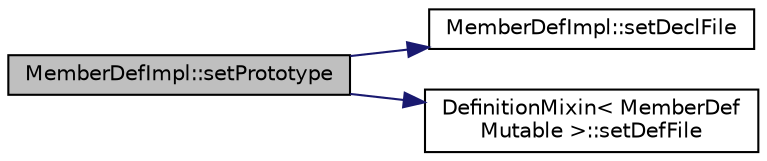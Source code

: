 digraph "MemberDefImpl::setPrototype"
{
 // LATEX_PDF_SIZE
  edge [fontname="Helvetica",fontsize="10",labelfontname="Helvetica",labelfontsize="10"];
  node [fontname="Helvetica",fontsize="10",shape=record];
  rankdir="LR";
  Node1 [label="MemberDefImpl::setPrototype",height=0.2,width=0.4,color="black", fillcolor="grey75", style="filled", fontcolor="black",tooltip=" "];
  Node1 -> Node2 [color="midnightblue",fontsize="10",style="solid",fontname="Helvetica"];
  Node2 [label="MemberDefImpl::setDeclFile",height=0.2,width=0.4,color="black", fillcolor="white", style="filled",URL="$classMemberDefImpl.html#a5aa86cbb31a44be80a1bf9bb5d4533ab",tooltip=" "];
  Node1 -> Node3 [color="midnightblue",fontsize="10",style="solid",fontname="Helvetica"];
  Node3 [label="DefinitionMixin\< MemberDef\lMutable \>::setDefFile",height=0.2,width=0.4,color="black", fillcolor="white", style="filled",URL="$classDefinitionMixin.html#a1c4493bef6a71e039a56d5ae28b3661b",tooltip=" "];
}
